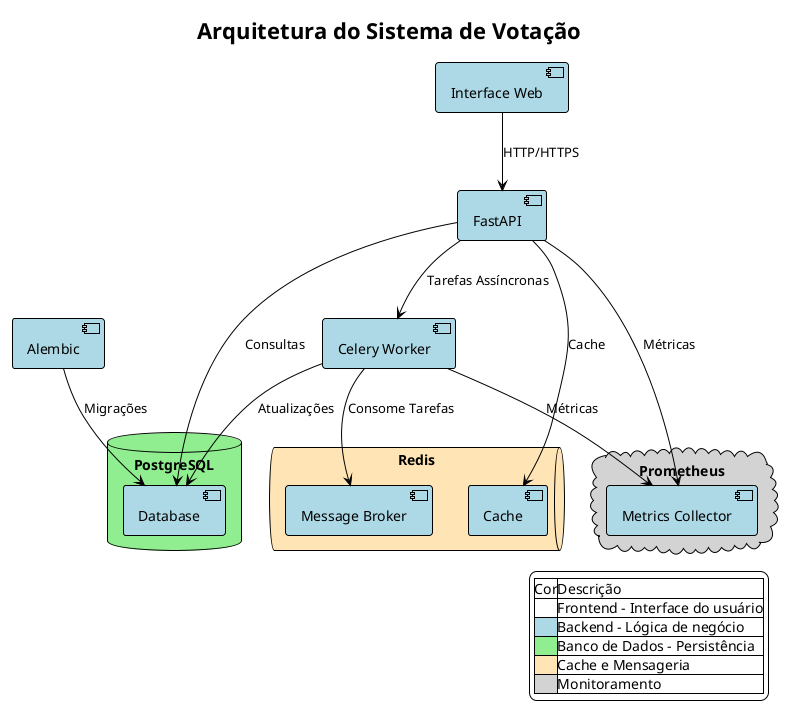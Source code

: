 @startuml
!theme plain
skinparam backgroundColor white
skinparam handwritten false

' Definindo cores
!define FRONTEND_COLOR #FFFFFF
!define BACKEND_COLOR #ADD8E6
!define DB_COLOR #90EE90
!define REDIS_COLOR #FFE4B5
!define PROMETHEUS_COLOR #D3D3D3

title Arquitetura do Sistema de Votação

' Frontend
skinparam component {
    BackgroundColor FRONTEND_COLOR
}
[Interface Web] as Frontend

' Backend
skinparam component {
    BackgroundColor BACKEND_COLOR
}
[FastAPI] as API
[Celery Worker] as Worker
[Alembic] as Alembic

' Database
skinparam database {
    BackgroundColor DB_COLOR
}
database "PostgreSQL" {
    [Database] as DB
}

' Redis
skinparam queue {
    BackgroundColor REDIS_COLOR
}
queue "Redis" as RedisQueue {
    [Message Broker] as RedisBroker
    [Cache] as RedisCache
}

' Prometheus
skinparam cloud {
    BackgroundColor PROMETHEUS_COLOR
}
cloud "Prometheus" as PrometheusCloud {
    [Metrics Collector] as PrometheusMetrics
}

' Relacionamentos
Frontend --> API : HTTP/HTTPS
API --> DB : Consultas
API --> RedisCache : Cache
API --> Worker : Tarefas Assíncronas
Worker --> RedisBroker : Consome Tarefas
Worker --> DB : Atualizações
Alembic --> DB : Migrações
API --> PrometheusMetrics : Métricas
Worker --> PrometheusMetrics : Métricas

legend right
  |Cor|Descrição|
  |<#FFFFFF>|Frontend - Interface do usuário|
  |<#ADD8E6>|Backend - Lógica de negócio|
  |<#90EE90>|Banco de Dados - Persistência|
  |<#FFE4B5>|Cache e Mensageria|
  |<#D3D3D3>|Monitoramento|
endlegend

@enduml 